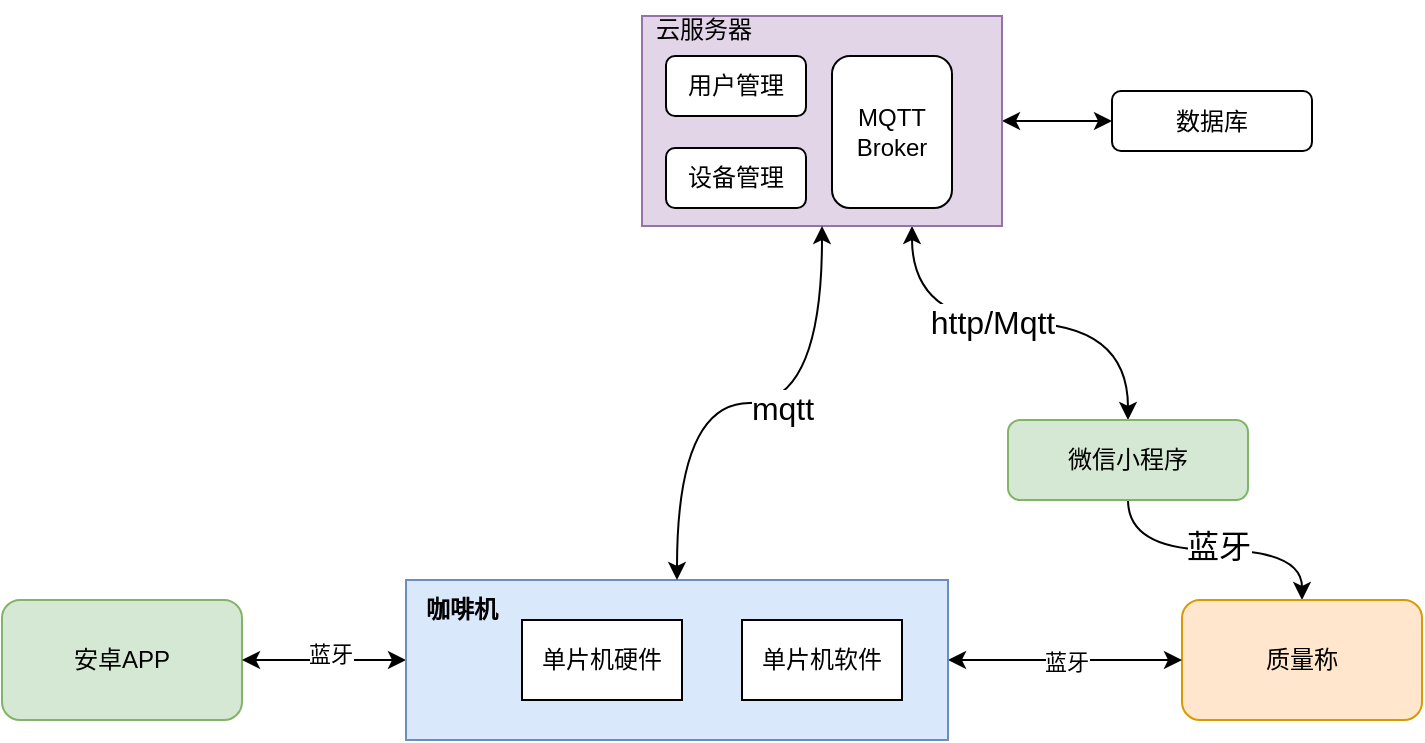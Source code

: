 <mxfile version="26.2.15">
  <diagram name="第 1 页" id="fM7v8zDCmkdMlTbwOrmR">
    <mxGraphModel dx="2253" dy="695" grid="1" gridSize="10" guides="1" tooltips="1" connect="1" arrows="1" fold="1" page="1" pageScale="1" pageWidth="827" pageHeight="1169" math="0" shadow="0">
      <root>
        <mxCell id="0" />
        <mxCell id="1" parent="0" />
        <mxCell id="OEyQ0tjbLL6TsNNDfpWR-4" value="安卓APP" style="rounded=1;whiteSpace=wrap;html=1;fillColor=#d5e8d4;strokeColor=#82b366;" parent="1" vertex="1">
          <mxGeometry x="-140" y="450" width="120" height="60" as="geometry" />
        </mxCell>
        <mxCell id="OEyQ0tjbLL6TsNNDfpWR-13" value="" style="endArrow=classic;startArrow=classic;html=1;rounded=0;entryX=0;entryY=0.5;entryDx=0;entryDy=0;exitX=1;exitY=0.5;exitDx=0;exitDy=0;" parent="1" source="OEyQ0tjbLL6TsNNDfpWR-4" target="OEyQ0tjbLL6TsNNDfpWR-1" edge="1">
          <mxGeometry width="50" height="50" relative="1" as="geometry">
            <mxPoint x="-30" y="520" as="sourcePoint" />
            <mxPoint x="20" y="470" as="targetPoint" />
          </mxGeometry>
        </mxCell>
        <mxCell id="lhn--kY6jADPYIsUBQdD-10" value="蓝牙" style="edgeLabel;html=1;align=center;verticalAlign=middle;resizable=0;points=[];" vertex="1" connectable="0" parent="OEyQ0tjbLL6TsNNDfpWR-13">
          <mxGeometry x="0.073" y="3" relative="1" as="geometry">
            <mxPoint as="offset" />
          </mxGeometry>
        </mxCell>
        <mxCell id="lhn--kY6jADPYIsUBQdD-3" style="edgeStyle=orthogonalEdgeStyle;rounded=0;orthogonalLoop=1;jettySize=auto;html=1;exitX=0.5;exitY=0;exitDx=0;exitDy=0;entryX=0.75;entryY=1;entryDx=0;entryDy=0;curved=1;startArrow=classic;startFill=1;" edge="1" parent="1" source="OEyQ0tjbLL6TsNNDfpWR-14" target="OEyQ0tjbLL6TsNNDfpWR-17">
          <mxGeometry relative="1" as="geometry" />
        </mxCell>
        <mxCell id="lhn--kY6jADPYIsUBQdD-5" value="http/Mqtt" style="edgeLabel;html=1;align=center;verticalAlign=middle;resizable=0;points=[];fontSize=16;" vertex="1" connectable="0" parent="lhn--kY6jADPYIsUBQdD-3">
          <mxGeometry x="0.137" y="-1" relative="1" as="geometry">
            <mxPoint as="offset" />
          </mxGeometry>
        </mxCell>
        <mxCell id="lhn--kY6jADPYIsUBQdD-4" style="edgeStyle=orthogonalEdgeStyle;rounded=0;orthogonalLoop=1;jettySize=auto;html=1;exitX=0.5;exitY=1;exitDx=0;exitDy=0;curved=1;" edge="1" parent="1" source="OEyQ0tjbLL6TsNNDfpWR-14" target="OEyQ0tjbLL6TsNNDfpWR-28">
          <mxGeometry relative="1" as="geometry" />
        </mxCell>
        <mxCell id="lhn--kY6jADPYIsUBQdD-6" value="蓝牙" style="edgeLabel;html=1;align=center;verticalAlign=middle;resizable=0;points=[];fontSize=16;" vertex="1" connectable="0" parent="lhn--kY6jADPYIsUBQdD-4">
          <mxGeometry x="0.025" y="2" relative="1" as="geometry">
            <mxPoint as="offset" />
          </mxGeometry>
        </mxCell>
        <mxCell id="OEyQ0tjbLL6TsNNDfpWR-14" value="微信小程序" style="rounded=1;whiteSpace=wrap;html=1;fillColor=#d5e8d4;strokeColor=#82b366;" parent="1" vertex="1">
          <mxGeometry x="363" y="360" width="120" height="40" as="geometry" />
        </mxCell>
        <mxCell id="OEyQ0tjbLL6TsNNDfpWR-25" style="rounded=0;orthogonalLoop=1;jettySize=auto;html=1;exitX=1;exitY=0.5;exitDx=0;exitDy=0;entryX=0;entryY=0.5;entryDx=0;entryDy=0;startArrow=classic;startFill=1;" parent="1" source="OEyQ0tjbLL6TsNNDfpWR-17" target="OEyQ0tjbLL6TsNNDfpWR-22" edge="1">
          <mxGeometry relative="1" as="geometry" />
        </mxCell>
        <mxCell id="OEyQ0tjbLL6TsNNDfpWR-22" value="数据库" style="rounded=1;whiteSpace=wrap;html=1;" parent="1" vertex="1">
          <mxGeometry x="415" y="195.5" width="100" height="30" as="geometry" />
        </mxCell>
        <mxCell id="OEyQ0tjbLL6TsNNDfpWR-28" value="质量称" style="rounded=1;whiteSpace=wrap;html=1;fillColor=#ffe6cc;strokeColor=#d79b00;" parent="1" vertex="1">
          <mxGeometry x="450" y="450" width="120" height="60" as="geometry" />
        </mxCell>
        <mxCell id="OEyQ0tjbLL6TsNNDfpWR-29" style="edgeStyle=orthogonalEdgeStyle;rounded=0;orthogonalLoop=1;jettySize=auto;html=1;exitX=1;exitY=0.5;exitDx=0;exitDy=0;entryX=0;entryY=0.5;entryDx=0;entryDy=0;startArrow=classic;startFill=1;" parent="1" source="OEyQ0tjbLL6TsNNDfpWR-1" target="OEyQ0tjbLL6TsNNDfpWR-28" edge="1">
          <mxGeometry relative="1" as="geometry" />
        </mxCell>
        <mxCell id="lhn--kY6jADPYIsUBQdD-9" value="蓝牙" style="edgeLabel;html=1;align=center;verticalAlign=middle;resizable=0;points=[];" vertex="1" connectable="0" parent="OEyQ0tjbLL6TsNNDfpWR-29">
          <mxGeometry x="0.009" y="-1" relative="1" as="geometry">
            <mxPoint as="offset" />
          </mxGeometry>
        </mxCell>
        <mxCell id="OEyQ0tjbLL6TsNNDfpWR-31" value="" style="group" parent="1" vertex="1" connectable="0">
          <mxGeometry x="62" y="440" width="271" height="80" as="geometry" />
        </mxCell>
        <mxCell id="OEyQ0tjbLL6TsNNDfpWR-1" value="" style="rounded=0;whiteSpace=wrap;html=1;fillColor=#dae8fc;strokeColor=#6c8ebf;" parent="OEyQ0tjbLL6TsNNDfpWR-31" vertex="1">
          <mxGeometry width="271" height="80" as="geometry" />
        </mxCell>
        <mxCell id="OEyQ0tjbLL6TsNNDfpWR-2" value="单片机硬件" style="rounded=0;whiteSpace=wrap;html=1;" parent="OEyQ0tjbLL6TsNNDfpWR-31" vertex="1">
          <mxGeometry x="58" y="20" width="80" height="40" as="geometry" />
        </mxCell>
        <mxCell id="OEyQ0tjbLL6TsNNDfpWR-3" value="单片机软件" style="rounded=0;whiteSpace=wrap;html=1;" parent="OEyQ0tjbLL6TsNNDfpWR-31" vertex="1">
          <mxGeometry x="168" y="20" width="80" height="40" as="geometry" />
        </mxCell>
        <mxCell id="lhn--kY6jADPYIsUBQdD-11" value="咖啡机" style="text;strokeColor=none;align=center;fillColor=none;html=1;verticalAlign=middle;whiteSpace=wrap;rounded=0;fontStyle=1" vertex="1" parent="OEyQ0tjbLL6TsNNDfpWR-31">
          <mxGeometry x="-2" width="60" height="30" as="geometry" />
        </mxCell>
        <mxCell id="OEyQ0tjbLL6TsNNDfpWR-17" value="" style="rounded=0;whiteSpace=wrap;html=1;fillColor=#e1d5e7;strokeColor=#9673a6;" parent="1" vertex="1">
          <mxGeometry x="180" y="158" width="180" height="105" as="geometry" />
        </mxCell>
        <mxCell id="OEyQ0tjbLL6TsNNDfpWR-16" value="用户管理" style="rounded=1;whiteSpace=wrap;html=1;" parent="1" vertex="1">
          <mxGeometry x="192" y="178" width="70" height="30" as="geometry" />
        </mxCell>
        <mxCell id="OEyQ0tjbLL6TsNNDfpWR-18" value="设备管理" style="rounded=1;whiteSpace=wrap;html=1;" parent="1" vertex="1">
          <mxGeometry x="192" y="224" width="70" height="30" as="geometry" />
        </mxCell>
        <mxCell id="OEyQ0tjbLL6TsNNDfpWR-21" value="云服务器" style="text;strokeColor=none;align=center;fillColor=none;html=1;verticalAlign=middle;whiteSpace=wrap;rounded=0;" parent="1" vertex="1">
          <mxGeometry x="181" y="150" width="60" height="30" as="geometry" />
        </mxCell>
        <mxCell id="lhn--kY6jADPYIsUBQdD-1" value="MQTT&lt;br&gt;Broker" style="rounded=1;whiteSpace=wrap;html=1;" vertex="1" parent="1">
          <mxGeometry x="275" y="178" width="60" height="76" as="geometry" />
        </mxCell>
        <mxCell id="lhn--kY6jADPYIsUBQdD-7" style="edgeStyle=orthogonalEdgeStyle;rounded=0;orthogonalLoop=1;jettySize=auto;html=1;exitX=0.5;exitY=0;exitDx=0;exitDy=0;entryX=0.5;entryY=1;entryDx=0;entryDy=0;curved=1;startArrow=classic;startFill=1;" edge="1" parent="1" source="OEyQ0tjbLL6TsNNDfpWR-1" target="OEyQ0tjbLL6TsNNDfpWR-17">
          <mxGeometry relative="1" as="geometry" />
        </mxCell>
        <mxCell id="lhn--kY6jADPYIsUBQdD-8" value="mqtt" style="edgeLabel;html=1;align=center;verticalAlign=middle;resizable=0;points=[];fontSize=16;" vertex="1" connectable="0" parent="lhn--kY6jADPYIsUBQdD-7">
          <mxGeometry x="0.128" y="-1" relative="1" as="geometry">
            <mxPoint y="1" as="offset" />
          </mxGeometry>
        </mxCell>
      </root>
    </mxGraphModel>
  </diagram>
</mxfile>
